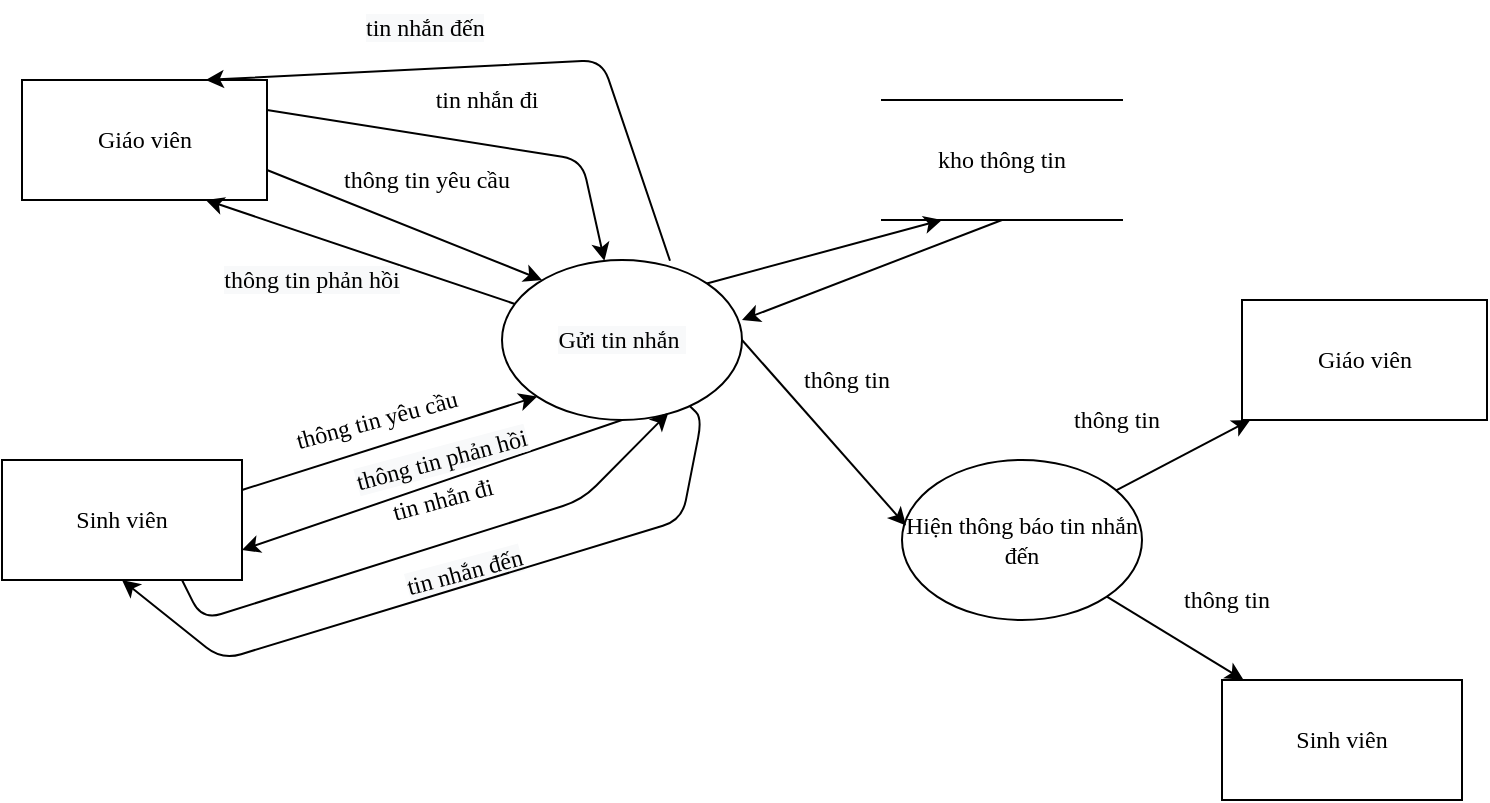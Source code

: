 <mxfile version="14.7.6" type="device"><diagram id="1-fo5lOyipHMITkw4oXN" name="Page-1"><mxGraphModel dx="1221" dy="626" grid="1" gridSize="10" guides="1" tooltips="1" connect="1" arrows="1" fold="1" page="1" pageScale="1" pageWidth="827" pageHeight="1169" math="0" shadow="0"><root><mxCell id="0"/><mxCell id="1" parent="0"/><mxCell id="1yYldm5o8-KP_NVYyU6B-1" value="&#10;&#10;&lt;span style=&quot;color: rgb(0, 0, 0); font-size: 12px; font-style: normal; font-weight: 400; letter-spacing: normal; text-align: center; text-indent: 0px; text-transform: none; word-spacing: 0px; background-color: rgb(248, 249, 250); display: inline; float: none;&quot;&gt;Gửi tin nhắn&amp;nbsp;&lt;/span&gt;&#10;&#10;" style="ellipse;whiteSpace=wrap;html=1;fontFamily=Times New Roman;" parent="1" vertex="1"><mxGeometry x="330" y="240" width="120" height="80" as="geometry"/></mxCell><mxCell id="1yYldm5o8-KP_NVYyU6B-2" value="&lt;span&gt;Hiện thông báo tin nhắn đến&lt;/span&gt;" style="ellipse;whiteSpace=wrap;html=1;fontFamily=Times New Roman;" parent="1" vertex="1"><mxGeometry x="530" y="340" width="120" height="80" as="geometry"/></mxCell><mxCell id="1yYldm5o8-KP_NVYyU6B-3" value="thông tin yêu cầu" style="text;html=1;strokeColor=none;fillColor=none;align=center;verticalAlign=middle;whiteSpace=wrap;rounded=0;fontFamily=Times New Roman;" parent="1" vertex="1"><mxGeometry x="230" y="190" width="125" height="20" as="geometry"/></mxCell><mxCell id="1yYldm5o8-KP_NVYyU6B-4" value="&lt;span&gt;Sinh viên&lt;/span&gt;&lt;span style=&quot;color: rgba(0, 0, 0, 0); font-size: 0px;&quot;&gt;%3CmxGraphModel%3E%3Croot%3E%3CmxCell%20id%3D%220%22%2F%3E%3CmxCell%20id%3D%221%22%20parent%3D%220%22%2F%3E%3CmxCell%20id%3D%222%22%20value%3D%22Gi%C3%A1o%20vi%C3%AAn%22%20style%3D%22rounded%3D0%3BwhiteSpace%3Dwrap%3Bhtml%3D1%3B%22%20vertex%3D%221%22%20parent%3D%221%22%3E%3CmxGeometry%20x%3D%22590%22%20y%3D%22280%22%20width%3D%22150%22%20height%3D%2260%22%20as%3D%22geometry%22%2F%3E%3C%2FmxCell%3E%3C%2Froot%3E%3C%2FmxGraphModel%3E&lt;/span&gt;" style="rounded=0;whiteSpace=wrap;html=1;fontFamily=Times New Roman;" parent="1" vertex="1"><mxGeometry x="80" y="340" width="120" height="60" as="geometry"/></mxCell><mxCell id="1yYldm5o8-KP_NVYyU6B-5" value="Giáo viên" style="rounded=0;whiteSpace=wrap;html=1;fontFamily=Times New Roman;" parent="1" vertex="1"><mxGeometry x="90" y="150" width="122.5" height="60" as="geometry"/></mxCell><mxCell id="1yYldm5o8-KP_NVYyU6B-6" value="" style="endArrow=classic;html=1;exitX=1;exitY=0.75;exitDx=0;exitDy=0;fontFamily=Times New Roman;" parent="1" source="1yYldm5o8-KP_NVYyU6B-5" edge="1"><mxGeometry width="50" height="50" relative="1" as="geometry"><mxPoint x="390" y="330" as="sourcePoint"/><mxPoint x="350" y="250" as="targetPoint"/></mxGeometry></mxCell><mxCell id="1yYldm5o8-KP_NVYyU6B-7" value="" style="endArrow=classic;html=1;entryX=0.75;entryY=1;entryDx=0;entryDy=0;fontFamily=Times New Roman;" parent="1" source="1yYldm5o8-KP_NVYyU6B-1" target="1yYldm5o8-KP_NVYyU6B-5" edge="1"><mxGeometry width="50" height="50" relative="1" as="geometry"><mxPoint x="390" y="330" as="sourcePoint"/><mxPoint x="440" y="280" as="targetPoint"/></mxGeometry></mxCell><mxCell id="1yYldm5o8-KP_NVYyU6B-9" value="" style="endArrow=classic;html=1;entryX=0;entryY=1;entryDx=0;entryDy=0;exitX=1;exitY=0.25;exitDx=0;exitDy=0;fontFamily=Times New Roman;" parent="1" source="1yYldm5o8-KP_NVYyU6B-4" target="1yYldm5o8-KP_NVYyU6B-1" edge="1"><mxGeometry width="50" height="50" relative="1" as="geometry"><mxPoint x="390" y="330" as="sourcePoint"/><mxPoint x="440" y="280" as="targetPoint"/></mxGeometry></mxCell><mxCell id="1yYldm5o8-KP_NVYyU6B-10" value="" style="endArrow=classic;html=1;entryX=1;entryY=0.75;entryDx=0;entryDy=0;fontFamily=Times New Roman;" parent="1" target="1yYldm5o8-KP_NVYyU6B-4" edge="1"><mxGeometry width="50" height="50" relative="1" as="geometry"><mxPoint x="390" y="320" as="sourcePoint"/><mxPoint x="440" y="280" as="targetPoint"/></mxGeometry></mxCell><mxCell id="1yYldm5o8-KP_NVYyU6B-11" value="thông tin yêu cầu" style="text;html=1;strokeColor=none;fillColor=none;align=center;verticalAlign=middle;whiteSpace=wrap;rounded=0;rotation=-15;fontFamily=Times New Roman;" parent="1" vertex="1"><mxGeometry x="205" y="310" width="125" height="20" as="geometry"/></mxCell><mxCell id="1yYldm5o8-KP_NVYyU6B-12" value="&#10;&#10;&lt;span style=&quot;color: rgb(0, 0, 0); font-size: 12px; font-style: normal; font-weight: 400; letter-spacing: normal; text-align: center; text-indent: 0px; text-transform: none; word-spacing: 0px; background-color: rgb(248, 249, 250); display: inline; float: none;&quot;&gt;thông tin phản hồi&lt;/span&gt;&#10;&#10;" style="text;html=1;strokeColor=none;fillColor=none;align=center;verticalAlign=middle;whiteSpace=wrap;rounded=0;fontFamily=Times New Roman;" parent="1" vertex="1"><mxGeometry x="170" y="240" width="130" height="20" as="geometry"/></mxCell><mxCell id="1yYldm5o8-KP_NVYyU6B-13" value="&#10;&#10;&lt;span style=&quot;color: rgb(0, 0, 0); font-size: 12px; font-style: normal; font-weight: 400; letter-spacing: normal; text-align: center; text-indent: 0px; text-transform: none; word-spacing: 0px; background-color: rgb(248, 249, 250); display: inline; float: none;&quot;&gt;thông tin phản hồi&lt;/span&gt;&#10;&#10;" style="text;html=1;strokeColor=none;fillColor=none;align=center;verticalAlign=middle;whiteSpace=wrap;rounded=0;rotation=-15;fontFamily=Times New Roman;" parent="1" vertex="1"><mxGeometry x="235" y="330" width="130" height="20" as="geometry"/></mxCell><mxCell id="1yYldm5o8-KP_NVYyU6B-14" value="" style="endArrow=classic;html=1;entryX=0.017;entryY=0.41;entryDx=0;entryDy=0;entryPerimeter=0;exitX=1;exitY=0.5;exitDx=0;exitDy=0;fontFamily=Times New Roman;" parent="1" source="1yYldm5o8-KP_NVYyU6B-1" target="1yYldm5o8-KP_NVYyU6B-2" edge="1"><mxGeometry width="50" height="50" relative="1" as="geometry"><mxPoint x="390" y="330" as="sourcePoint"/><mxPoint x="440" y="280" as="targetPoint"/></mxGeometry></mxCell><mxCell id="1yYldm5o8-KP_NVYyU6B-15" value="kho thông tin" style="shape=partialRectangle;whiteSpace=wrap;html=1;left=0;right=0;fillColor=none;fontFamily=Times New Roman;" parent="1" vertex="1"><mxGeometry x="520" y="160" width="120" height="60" as="geometry"/></mxCell><mxCell id="1yYldm5o8-KP_NVYyU6B-16" value="" style="endArrow=classic;html=1;entryX=0.25;entryY=1;entryDx=0;entryDy=0;exitX=1;exitY=0;exitDx=0;exitDy=0;fontFamily=Times New Roman;" parent="1" source="1yYldm5o8-KP_NVYyU6B-1" target="1yYldm5o8-KP_NVYyU6B-15" edge="1"><mxGeometry width="50" height="50" relative="1" as="geometry"><mxPoint x="390" y="330" as="sourcePoint"/><mxPoint x="440" y="280" as="targetPoint"/></mxGeometry></mxCell><mxCell id="1yYldm5o8-KP_NVYyU6B-18" value="thông tin" style="text;html=1;strokeColor=none;fillColor=none;align=center;verticalAlign=middle;whiteSpace=wrap;rounded=0;fontFamily=Times New Roman;" parent="1" vertex="1"><mxGeometry x="440" y="290" width="125" height="20" as="geometry"/></mxCell><mxCell id="1yYldm5o8-KP_NVYyU6B-19" value="tin nhắn đi" style="text;html=1;strokeColor=none;fillColor=none;align=center;verticalAlign=middle;whiteSpace=wrap;rounded=0;fontFamily=Times New Roman;" parent="1" vertex="1"><mxGeometry x="280" y="150" width="85" height="20" as="geometry"/></mxCell><mxCell id="1yYldm5o8-KP_NVYyU6B-20" value="" style="endArrow=classic;html=1;exitX=1;exitY=0.25;exitDx=0;exitDy=0;fontFamily=Times New Roman;" parent="1" source="1yYldm5o8-KP_NVYyU6B-5" target="1yYldm5o8-KP_NVYyU6B-1" edge="1"><mxGeometry width="50" height="50" relative="1" as="geometry"><mxPoint x="390" y="330" as="sourcePoint"/><mxPoint x="440" y="280" as="targetPoint"/><Array as="points"><mxPoint x="370" y="190"/></Array></mxGeometry></mxCell><mxCell id="1yYldm5o8-KP_NVYyU6B-21" value="" style="endArrow=classic;html=1;entryX=0.75;entryY=0;entryDx=0;entryDy=0;exitX=0.7;exitY=0.005;exitDx=0;exitDy=0;exitPerimeter=0;fontFamily=Times New Roman;" parent="1" source="1yYldm5o8-KP_NVYyU6B-1" target="1yYldm5o8-KP_NVYyU6B-5" edge="1"><mxGeometry width="50" height="50" relative="1" as="geometry"><mxPoint x="390" y="330" as="sourcePoint"/><mxPoint x="440" y="280" as="targetPoint"/><Array as="points"><mxPoint x="380" y="140"/></Array></mxGeometry></mxCell><mxCell id="1yYldm5o8-KP_NVYyU6B-23" value="&lt;span style=&quot;color: rgb(0, 0, 0); font-size: 12px; font-style: normal; font-weight: 400; letter-spacing: normal; text-align: center; text-indent: 0px; text-transform: none; word-spacing: 0px; background-color: rgb(248, 249, 250); display: inline; float: none;&quot;&gt;tin nhắn đến&lt;/span&gt;" style="text;whiteSpace=wrap;html=1;fontFamily=Times New Roman;" parent="1" vertex="1"><mxGeometry x="260" y="110" width="80" height="30" as="geometry"/></mxCell><mxCell id="1yYldm5o8-KP_NVYyU6B-24" value="" style="endArrow=classic;html=1;exitX=0.75;exitY=1;exitDx=0;exitDy=0;entryX=0.693;entryY=0.955;entryDx=0;entryDy=0;entryPerimeter=0;fontFamily=Times New Roman;" parent="1" source="1yYldm5o8-KP_NVYyU6B-4" target="1yYldm5o8-KP_NVYyU6B-1" edge="1"><mxGeometry width="50" height="50" relative="1" as="geometry"><mxPoint x="390" y="330" as="sourcePoint"/><mxPoint x="440" y="280" as="targetPoint"/><Array as="points"><mxPoint x="180" y="420"/><mxPoint x="370" y="360"/></Array></mxGeometry></mxCell><mxCell id="1yYldm5o8-KP_NVYyU6B-25" value="&lt;span style=&quot;color: rgb(0, 0, 0); font-size: 12px; font-style: normal; font-weight: 400; letter-spacing: normal; text-align: center; text-indent: 0px; text-transform: none; word-spacing: 0px; background-color: rgb(248, 249, 250); display: inline; float: none;&quot;&gt;tin nhắn đến&lt;/span&gt;" style="text;whiteSpace=wrap;html=1;rotation=-15;fontFamily=Times New Roman;" parent="1" vertex="1"><mxGeometry x="280" y="380" width="80" height="30" as="geometry"/></mxCell><mxCell id="1yYldm5o8-KP_NVYyU6B-26" value="tin nhắn đi" style="text;html=1;strokeColor=none;fillColor=none;align=center;verticalAlign=middle;whiteSpace=wrap;rounded=0;rotation=-15;fontFamily=Times New Roman;" parent="1" vertex="1"><mxGeometry x="257.5" y="350" width="85" height="20" as="geometry"/></mxCell><mxCell id="1yYldm5o8-KP_NVYyU6B-27" value="" style="endArrow=classic;html=1;entryX=0.5;entryY=1;entryDx=0;entryDy=0;fontFamily=Times New Roman;" parent="1" source="1yYldm5o8-KP_NVYyU6B-1" target="1yYldm5o8-KP_NVYyU6B-4" edge="1"><mxGeometry width="50" height="50" relative="1" as="geometry"><mxPoint x="390" y="330" as="sourcePoint"/><mxPoint x="440" y="280" as="targetPoint"/><Array as="points"><mxPoint x="430" y="319"/><mxPoint x="420" y="370"/><mxPoint x="190" y="440"/></Array></mxGeometry></mxCell><mxCell id="1yYldm5o8-KP_NVYyU6B-28" value="&lt;span&gt;Sinh viên&lt;/span&gt;&lt;span style=&quot;color: rgba(0, 0, 0, 0); font-size: 0px;&quot;&gt;%3CmxGraphModel%3E%3Croot%3E%3CmxCell%20id%3D%220%22%2F%3E%3CmxCell%20id%3D%221%22%20parent%3D%220%22%2F%3E%3CmxCell%20id%3D%222%22%20value%3D%22Gi%C3%A1o%20vi%C3%AAn%22%20style%3D%22rounded%3D0%3BwhiteSpace%3Dwrap%3Bhtml%3D1%3B%22%20vertex%3D%221%22%20parent%3D%221%22%3E%3CmxGeometry%20x%3D%22590%22%20y%3D%22280%22%20width%3D%22150%22%20height%3D%2260%22%20as%3D%22geometry%22%2F%3E%3C%2FmxCell%3E%3C%2Froot%3E%3C%2FmxGraphModel%3E&lt;/span&gt;" style="rounded=0;whiteSpace=wrap;html=1;fontFamily=Times New Roman;" parent="1" vertex="1"><mxGeometry x="690" y="450" width="120" height="60" as="geometry"/></mxCell><mxCell id="1yYldm5o8-KP_NVYyU6B-29" value="Giáo viên" style="rounded=0;whiteSpace=wrap;html=1;fontFamily=Times New Roman;" parent="1" vertex="1"><mxGeometry x="700" y="260" width="122.5" height="60" as="geometry"/></mxCell><mxCell id="1yYldm5o8-KP_NVYyU6B-30" value="" style="endArrow=classic;html=1;fontFamily=Times New Roman;" parent="1" source="1yYldm5o8-KP_NVYyU6B-2" target="1yYldm5o8-KP_NVYyU6B-29" edge="1"><mxGeometry width="50" height="50" relative="1" as="geometry"><mxPoint x="390" y="330" as="sourcePoint"/><mxPoint x="440" y="280" as="targetPoint"/></mxGeometry></mxCell><mxCell id="1yYldm5o8-KP_NVYyU6B-31" value="" style="endArrow=classic;html=1;exitX=1;exitY=1;exitDx=0;exitDy=0;fontFamily=Times New Roman;" parent="1" source="1yYldm5o8-KP_NVYyU6B-2" target="1yYldm5o8-KP_NVYyU6B-28" edge="1"><mxGeometry width="50" height="50" relative="1" as="geometry"><mxPoint x="390" y="330" as="sourcePoint"/><mxPoint x="440" y="280" as="targetPoint"/></mxGeometry></mxCell><mxCell id="1yYldm5o8-KP_NVYyU6B-32" value="thông tin" style="text;html=1;strokeColor=none;fillColor=none;align=center;verticalAlign=middle;whiteSpace=wrap;rounded=0;fontFamily=Times New Roman;" parent="1" vertex="1"><mxGeometry x="575" y="310" width="125" height="20" as="geometry"/></mxCell><mxCell id="1yYldm5o8-KP_NVYyU6B-33" value="thông tin" style="text;html=1;strokeColor=none;fillColor=none;align=center;verticalAlign=middle;whiteSpace=wrap;rounded=0;fontFamily=Times New Roman;" parent="1" vertex="1"><mxGeometry x="630" y="400" width="125" height="20" as="geometry"/></mxCell><mxCell id="1yYldm5o8-KP_NVYyU6B-34" value="" style="endArrow=classic;html=1;exitX=0.5;exitY=1;exitDx=0;exitDy=0;fontFamily=Times New Roman;" parent="1" source="1yYldm5o8-KP_NVYyU6B-15" edge="1"><mxGeometry width="50" height="50" relative="1" as="geometry"><mxPoint x="390" y="320" as="sourcePoint"/><mxPoint x="450" y="270" as="targetPoint"/></mxGeometry></mxCell></root></mxGraphModel></diagram></mxfile>